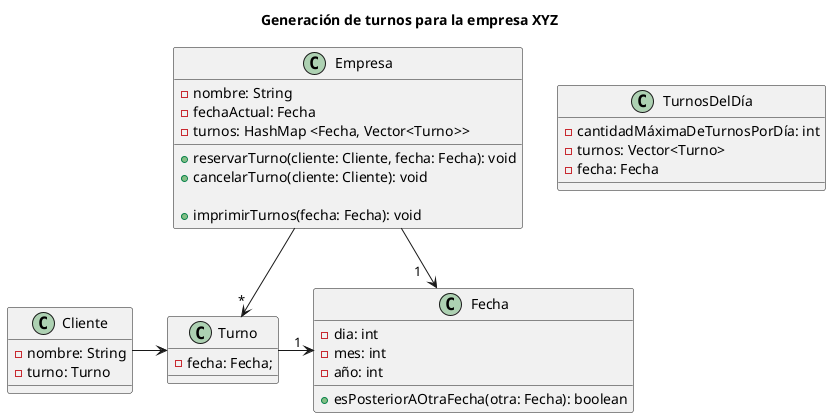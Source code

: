 @startuml
'https://plantuml.com/class-diagram

title Generación de turnos para la empresa XYZ

class Cliente {

    - nombre: String
    - turno: Turno

}

class TurnosDelDía {
    - cantidadMáximaDeTurnosPorDía: int
    - turnos: Vector<Turno>
    - fecha: Fecha
}

class Turno {
    - fecha: Fecha;
}

class Empresa {

    - nombre: String
    - fechaActual: Fecha
    - turnos: HashMap <Fecha, Vector<Turno>>

    + reservarTurno(cliente: Cliente, fecha: Fecha): void
    + cancelarTurno(cliente: Cliente): void

    + imprimirTurnos(fecha: Fecha): void
}

class Fecha {

    - dia: int
    - mes: int
    - año: int

    + esPosteriorAOtraFecha(otra: Fecha): boolean
}


Empresa --> "*" Turno
Empresa --> "1   " Fecha
Turno -> "1 " Fecha

Cliente -> Turno


@enduml
